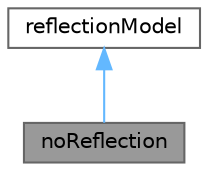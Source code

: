 digraph "noReflection"
{
 // LATEX_PDF_SIZE
  bgcolor="transparent";
  edge [fontname=Helvetica,fontsize=10,labelfontname=Helvetica,labelfontsize=10];
  node [fontname=Helvetica,fontsize=10,shape=box,height=0.2,width=0.4];
  Node1 [id="Node000001",label="noReflection",height=0.2,width=0.4,color="gray40", fillcolor="grey60", style="filled", fontcolor="black",tooltip="Dummy scatter model for 'none'."];
  Node2 -> Node1 [id="edge1_Node000001_Node000002",dir="back",color="steelblue1",style="solid",tooltip=" "];
  Node2 [id="Node000002",label="reflectionModel",height=0.2,width=0.4,color="gray40", fillcolor="white", style="filled",URL="$classFoam_1_1radiation_1_1reflectionModel.html",tooltip="Base class for radiation scattering."];
}
